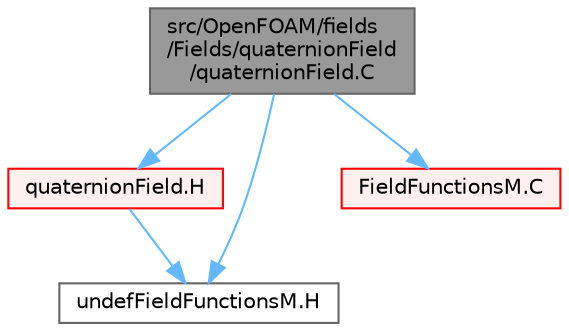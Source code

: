 digraph "src/OpenFOAM/fields/Fields/quaternionField/quaternionField.C"
{
 // LATEX_PDF_SIZE
  bgcolor="transparent";
  edge [fontname=Helvetica,fontsize=10,labelfontname=Helvetica,labelfontsize=10];
  node [fontname=Helvetica,fontsize=10,shape=box,height=0.2,width=0.4];
  Node1 [id="Node000001",label="src/OpenFOAM/fields\l/Fields/quaternionField\l/quaternionField.C",height=0.2,width=0.4,color="gray40", fillcolor="grey60", style="filled", fontcolor="black",tooltip=" "];
  Node1 -> Node2 [id="edge1_Node000001_Node000002",color="steelblue1",style="solid",tooltip=" "];
  Node2 [id="Node000002",label="quaternionField.H",height=0.2,width=0.4,color="red", fillcolor="#FFF0F0", style="filled",URL="$quaternionField_8H.html",tooltip=" "];
  Node2 -> Node159 [id="edge2_Node000002_Node000159",color="steelblue1",style="solid",tooltip=" "];
  Node159 [id="Node000159",label="undefFieldFunctionsM.H",height=0.2,width=0.4,color="grey40", fillcolor="white", style="filled",URL="$undefFieldFunctionsM_8H.html",tooltip=" "];
  Node1 -> Node181 [id="edge3_Node000001_Node000181",color="steelblue1",style="solid",tooltip=" "];
  Node181 [id="Node000181",label="FieldFunctionsM.C",height=0.2,width=0.4,color="red", fillcolor="#FFF0F0", style="filled",URL="$FieldFunctionsM_8C.html",tooltip=" "];
  Node1 -> Node159 [id="edge4_Node000001_Node000159",color="steelblue1",style="solid",tooltip=" "];
}
